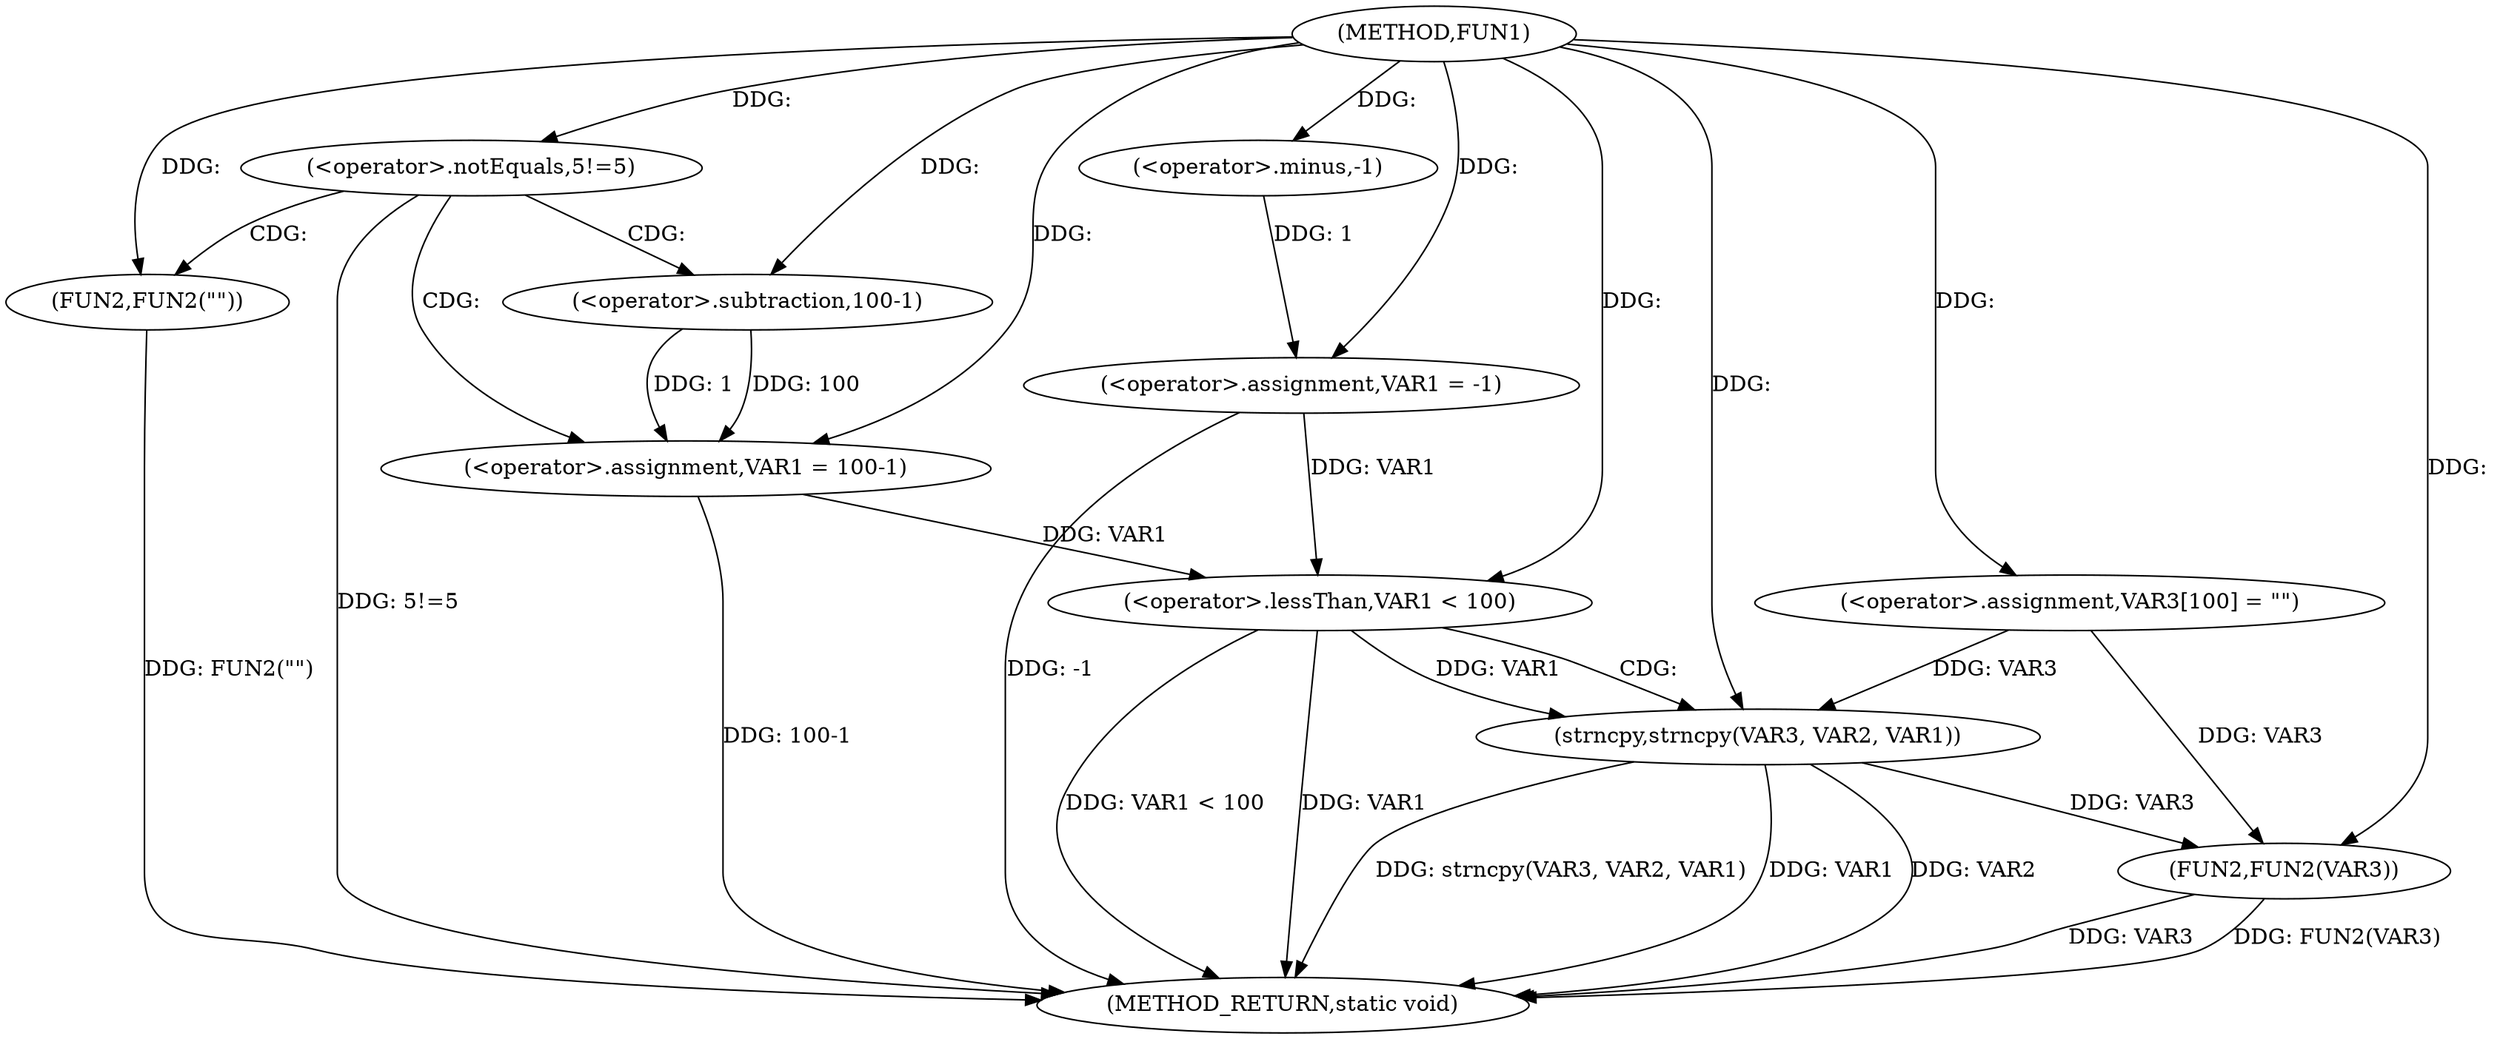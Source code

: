 digraph FUN1 {  
"1000100" [label = "(METHOD,FUN1)" ]
"1000138" [label = "(METHOD_RETURN,static void)" ]
"1000103" [label = "(<operator>.assignment,VAR1 = -1)" ]
"1000105" [label = "(<operator>.minus,-1)" ]
"1000108" [label = "(<operator>.notEquals,5!=5)" ]
"1000112" [label = "(FUN2,FUN2(\"\"))" ]
"1000116" [label = "(<operator>.assignment,VAR1 = 100-1)" ]
"1000118" [label = "(<operator>.subtraction,100-1)" ]
"1000124" [label = "(<operator>.assignment,VAR3[100] = \"\")" ]
"1000128" [label = "(<operator>.lessThan,VAR1 < 100)" ]
"1000132" [label = "(strncpy,strncpy(VAR3, VAR2, VAR1))" ]
"1000136" [label = "(FUN2,FUN2(VAR3))" ]
  "1000108" -> "1000138"  [ label = "DDG: 5!=5"] 
  "1000103" -> "1000138"  [ label = "DDG: -1"] 
  "1000132" -> "1000138"  [ label = "DDG: strncpy(VAR3, VAR2, VAR1)"] 
  "1000116" -> "1000138"  [ label = "DDG: 100-1"] 
  "1000112" -> "1000138"  [ label = "DDG: FUN2(\"\")"] 
  "1000132" -> "1000138"  [ label = "DDG: VAR1"] 
  "1000136" -> "1000138"  [ label = "DDG: FUN2(VAR3)"] 
  "1000128" -> "1000138"  [ label = "DDG: VAR1 < 100"] 
  "1000136" -> "1000138"  [ label = "DDG: VAR3"] 
  "1000128" -> "1000138"  [ label = "DDG: VAR1"] 
  "1000132" -> "1000138"  [ label = "DDG: VAR2"] 
  "1000105" -> "1000103"  [ label = "DDG: 1"] 
  "1000100" -> "1000103"  [ label = "DDG: "] 
  "1000100" -> "1000105"  [ label = "DDG: "] 
  "1000100" -> "1000108"  [ label = "DDG: "] 
  "1000100" -> "1000112"  [ label = "DDG: "] 
  "1000118" -> "1000116"  [ label = "DDG: 100"] 
  "1000118" -> "1000116"  [ label = "DDG: 1"] 
  "1000100" -> "1000116"  [ label = "DDG: "] 
  "1000100" -> "1000118"  [ label = "DDG: "] 
  "1000100" -> "1000124"  [ label = "DDG: "] 
  "1000116" -> "1000128"  [ label = "DDG: VAR1"] 
  "1000103" -> "1000128"  [ label = "DDG: VAR1"] 
  "1000100" -> "1000128"  [ label = "DDG: "] 
  "1000124" -> "1000132"  [ label = "DDG: VAR3"] 
  "1000100" -> "1000132"  [ label = "DDG: "] 
  "1000128" -> "1000132"  [ label = "DDG: VAR1"] 
  "1000124" -> "1000136"  [ label = "DDG: VAR3"] 
  "1000132" -> "1000136"  [ label = "DDG: VAR3"] 
  "1000100" -> "1000136"  [ label = "DDG: "] 
  "1000108" -> "1000112"  [ label = "CDG: "] 
  "1000108" -> "1000116"  [ label = "CDG: "] 
  "1000108" -> "1000118"  [ label = "CDG: "] 
  "1000128" -> "1000132"  [ label = "CDG: "] 
}
